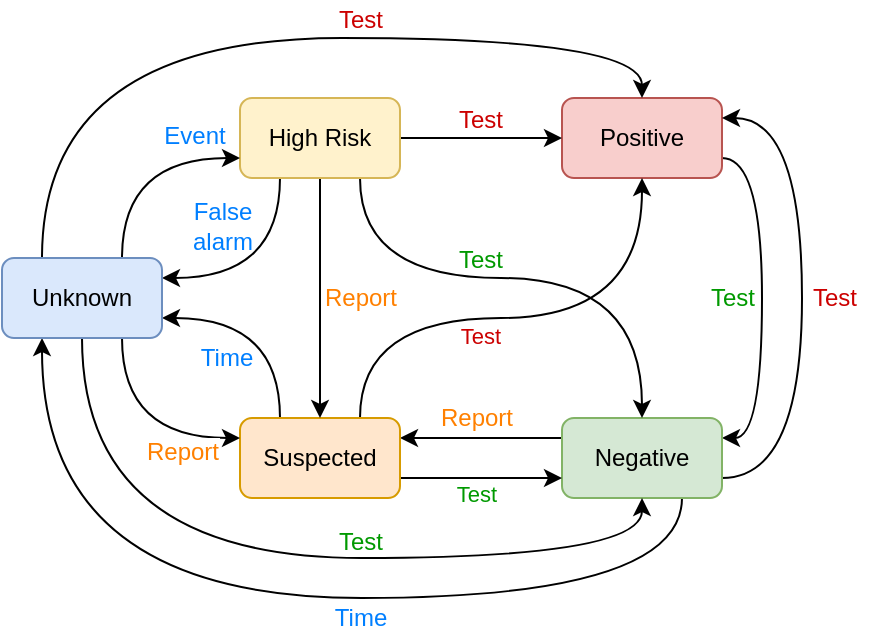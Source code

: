<mxfile version="12.9.11" type="device"><diagram id="AtGmQHNAgPUvo9p_gRXL" name="Page-1"><mxGraphModel dx="1352" dy="806" grid="1" gridSize="10" guides="1" tooltips="1" connect="1" arrows="1" fold="1" page="1" pageScale="1" pageWidth="850" pageHeight="1100" math="0" shadow="0"><root><mxCell id="0"/><mxCell id="1" parent="0"/><mxCell id="zZH5D390MIEfNz7n3uPv-103" style="edgeStyle=orthogonalEdgeStyle;curved=1;orthogonalLoop=1;jettySize=auto;html=1;exitX=1;exitY=0.75;exitDx=0;exitDy=0;entryX=1;entryY=0.25;entryDx=0;entryDy=0;startArrow=none;startFill=0;fontColor=#007FFF;" edge="1" parent="1" source="zZH5D390MIEfNz7n3uPv-1" target="zZH5D390MIEfNz7n3uPv-2"><mxGeometry relative="1" as="geometry"><Array as="points"><mxPoint x="460" y="109"/><mxPoint x="460" y="249"/></Array></mxGeometry></mxCell><mxCell id="zZH5D390MIEfNz7n3uPv-1" value="Positive" style="rounded=1;whiteSpace=wrap;html=1;fillColor=#f8cecc;strokeColor=#b85450;" vertex="1" parent="1"><mxGeometry x="360" y="79" width="80" height="40" as="geometry"/></mxCell><mxCell id="zZH5D390MIEfNz7n3uPv-73" style="edgeStyle=orthogonalEdgeStyle;curved=1;orthogonalLoop=1;jettySize=auto;html=1;exitX=0;exitY=0.25;exitDx=0;exitDy=0;entryX=1;entryY=0.25;entryDx=0;entryDy=0;" edge="1" parent="1" source="zZH5D390MIEfNz7n3uPv-2" target="zZH5D390MIEfNz7n3uPv-3"><mxGeometry relative="1" as="geometry"/></mxCell><mxCell id="zZH5D390MIEfNz7n3uPv-86" style="edgeStyle=orthogonalEdgeStyle;curved=1;orthogonalLoop=1;jettySize=auto;html=1;exitX=0.75;exitY=1;exitDx=0;exitDy=0;entryX=0.25;entryY=1;entryDx=0;entryDy=0;" edge="1" parent="1" source="zZH5D390MIEfNz7n3uPv-2" target="zZH5D390MIEfNz7n3uPv-5"><mxGeometry relative="1" as="geometry"><Array as="points"><mxPoint x="420" y="329"/><mxPoint x="100" y="329"/></Array></mxGeometry></mxCell><mxCell id="zZH5D390MIEfNz7n3uPv-104" style="edgeStyle=orthogonalEdgeStyle;curved=1;orthogonalLoop=1;jettySize=auto;html=1;exitX=1;exitY=0.75;exitDx=0;exitDy=0;entryX=1;entryY=0.25;entryDx=0;entryDy=0;startArrow=none;startFill=0;fontColor=#007FFF;" edge="1" parent="1" source="zZH5D390MIEfNz7n3uPv-2" target="zZH5D390MIEfNz7n3uPv-1"><mxGeometry relative="1" as="geometry"><Array as="points"><mxPoint x="480" y="269"/><mxPoint x="480" y="89"/></Array></mxGeometry></mxCell><mxCell id="zZH5D390MIEfNz7n3uPv-2" value="Negative" style="rounded=1;whiteSpace=wrap;html=1;fillColor=#d5e8d4;strokeColor=#82b366;" vertex="1" parent="1"><mxGeometry x="360" y="239" width="80" height="40" as="geometry"/></mxCell><mxCell id="zZH5D390MIEfNz7n3uPv-72" style="edgeStyle=orthogonalEdgeStyle;curved=1;orthogonalLoop=1;jettySize=auto;html=1;exitX=1;exitY=0.75;exitDx=0;exitDy=0;entryX=0;entryY=0.75;entryDx=0;entryDy=0;" edge="1" parent="1" source="zZH5D390MIEfNz7n3uPv-3" target="zZH5D390MIEfNz7n3uPv-2"><mxGeometry relative="1" as="geometry"/></mxCell><mxCell id="zZH5D390MIEfNz7n3uPv-74" value="Test" style="edgeLabel;html=1;align=center;verticalAlign=middle;resizable=0;points=[];fontColor=#009900;" vertex="1" connectable="0" parent="zZH5D390MIEfNz7n3uPv-72"><mxGeometry x="-0.469" y="-11" relative="1" as="geometry"><mxPoint x="16" y="-3" as="offset"/></mxGeometry></mxCell><mxCell id="zZH5D390MIEfNz7n3uPv-80" style="edgeStyle=orthogonalEdgeStyle;curved=1;orthogonalLoop=1;jettySize=auto;html=1;exitX=0.75;exitY=0;exitDx=0;exitDy=0;entryX=0.5;entryY=1;entryDx=0;entryDy=0;" edge="1" parent="1" source="zZH5D390MIEfNz7n3uPv-3" target="zZH5D390MIEfNz7n3uPv-1"><mxGeometry relative="1" as="geometry"><Array as="points"><mxPoint x="259" y="189"/><mxPoint x="400" y="189"/></Array></mxGeometry></mxCell><mxCell id="zZH5D390MIEfNz7n3uPv-82" value="Test" style="edgeLabel;html=1;align=center;verticalAlign=middle;resizable=0;points=[];fontColor=#CC0000;" vertex="1" connectable="0" parent="zZH5D390MIEfNz7n3uPv-80"><mxGeometry x="0.031" y="-11" relative="1" as="geometry"><mxPoint x="-25" y="-2" as="offset"/></mxGeometry></mxCell><mxCell id="zZH5D390MIEfNz7n3uPv-94" style="edgeStyle=orthogonalEdgeStyle;curved=1;orthogonalLoop=1;jettySize=auto;html=1;exitX=0.25;exitY=0;exitDx=0;exitDy=0;entryX=1;entryY=0.75;entryDx=0;entryDy=0;startArrow=none;startFill=0;fontColor=#FF8000;" edge="1" parent="1" source="zZH5D390MIEfNz7n3uPv-3" target="zZH5D390MIEfNz7n3uPv-5"><mxGeometry relative="1" as="geometry"/></mxCell><mxCell id="zZH5D390MIEfNz7n3uPv-3" value="Suspected" style="rounded=1;whiteSpace=wrap;html=1;fillColor=#ffe6cc;strokeColor=#d79b00;" vertex="1" parent="1"><mxGeometry x="199" y="239" width="80" height="40" as="geometry"/></mxCell><mxCell id="zZH5D390MIEfNz7n3uPv-76" style="edgeStyle=orthogonalEdgeStyle;curved=1;orthogonalLoop=1;jettySize=auto;html=1;exitX=1;exitY=0.5;exitDx=0;exitDy=0;entryX=0;entryY=0.5;entryDx=0;entryDy=0;" edge="1" parent="1" source="zZH5D390MIEfNz7n3uPv-4" target="zZH5D390MIEfNz7n3uPv-1"><mxGeometry relative="1" as="geometry"/></mxCell><mxCell id="zZH5D390MIEfNz7n3uPv-84" style="edgeStyle=orthogonalEdgeStyle;curved=1;orthogonalLoop=1;jettySize=auto;html=1;exitX=0.75;exitY=1;exitDx=0;exitDy=0;entryX=0.5;entryY=0;entryDx=0;entryDy=0;" edge="1" parent="1" source="zZH5D390MIEfNz7n3uPv-4" target="zZH5D390MIEfNz7n3uPv-2"><mxGeometry relative="1" as="geometry"><Array as="points"><mxPoint x="259" y="169"/><mxPoint x="400" y="169"/></Array></mxGeometry></mxCell><mxCell id="zZH5D390MIEfNz7n3uPv-91" style="edgeStyle=orthogonalEdgeStyle;curved=1;orthogonalLoop=1;jettySize=auto;html=1;exitX=0.5;exitY=1;exitDx=0;exitDy=0;entryX=0.5;entryY=0;entryDx=0;entryDy=0;startArrow=none;startFill=0;fontColor=#FFB366;" edge="1" parent="1" source="zZH5D390MIEfNz7n3uPv-4" target="zZH5D390MIEfNz7n3uPv-3"><mxGeometry relative="1" as="geometry"/></mxCell><mxCell id="zZH5D390MIEfNz7n3uPv-98" style="edgeStyle=orthogonalEdgeStyle;curved=1;orthogonalLoop=1;jettySize=auto;html=1;exitX=0.25;exitY=1;exitDx=0;exitDy=0;entryX=1;entryY=0.25;entryDx=0;entryDy=0;startArrow=none;startFill=0;fontColor=#FF8000;" edge="1" parent="1" source="zZH5D390MIEfNz7n3uPv-4" target="zZH5D390MIEfNz7n3uPv-5"><mxGeometry relative="1" as="geometry"/></mxCell><mxCell id="zZH5D390MIEfNz7n3uPv-4" value="High Risk" style="rounded=1;whiteSpace=wrap;html=1;fillColor=#fff2cc;strokeColor=#d6b656;" vertex="1" parent="1"><mxGeometry x="199" y="79" width="80" height="40" as="geometry"/></mxCell><mxCell id="zZH5D390MIEfNz7n3uPv-85" style="edgeStyle=orthogonalEdgeStyle;curved=1;orthogonalLoop=1;jettySize=auto;html=1;exitX=0.5;exitY=1;exitDx=0;exitDy=0;entryX=0.5;entryY=1;entryDx=0;entryDy=0;" edge="1" parent="1" source="zZH5D390MIEfNz7n3uPv-5" target="zZH5D390MIEfNz7n3uPv-2"><mxGeometry relative="1" as="geometry"><Array as="points"><mxPoint x="120" y="309"/><mxPoint x="400" y="309"/></Array></mxGeometry></mxCell><mxCell id="zZH5D390MIEfNz7n3uPv-88" style="edgeStyle=orthogonalEdgeStyle;curved=1;orthogonalLoop=1;jettySize=auto;html=1;exitX=0.25;exitY=0;exitDx=0;exitDy=0;entryX=0.5;entryY=0;entryDx=0;entryDy=0;" edge="1" parent="1" source="zZH5D390MIEfNz7n3uPv-5" target="zZH5D390MIEfNz7n3uPv-1"><mxGeometry relative="1" as="geometry"><Array as="points"><mxPoint x="100" y="49"/><mxPoint x="400" y="49"/></Array></mxGeometry></mxCell><mxCell id="zZH5D390MIEfNz7n3uPv-93" style="edgeStyle=orthogonalEdgeStyle;curved=1;orthogonalLoop=1;jettySize=auto;html=1;exitX=0.75;exitY=1;exitDx=0;exitDy=0;entryX=0;entryY=0.25;entryDx=0;entryDy=0;startArrow=none;startFill=0;fontColor=#FF8000;" edge="1" parent="1" source="zZH5D390MIEfNz7n3uPv-5" target="zZH5D390MIEfNz7n3uPv-3"><mxGeometry relative="1" as="geometry"/></mxCell><mxCell id="zZH5D390MIEfNz7n3uPv-97" style="edgeStyle=orthogonalEdgeStyle;curved=1;orthogonalLoop=1;jettySize=auto;html=1;exitX=0.75;exitY=0;exitDx=0;exitDy=0;entryX=0;entryY=0.75;entryDx=0;entryDy=0;startArrow=none;startFill=0;fontColor=#FF8000;" edge="1" parent="1" source="zZH5D390MIEfNz7n3uPv-5" target="zZH5D390MIEfNz7n3uPv-4"><mxGeometry relative="1" as="geometry"/></mxCell><mxCell id="zZH5D390MIEfNz7n3uPv-5" value="Unknown" style="rounded=1;whiteSpace=wrap;html=1;fillColor=#dae8fc;strokeColor=#6c8ebf;" vertex="1" parent="1"><mxGeometry x="80" y="159" width="80" height="40" as="geometry"/></mxCell><mxCell id="zZH5D390MIEfNz7n3uPv-64" value="False&lt;br&gt;alarm" style="text;html=1;align=center;verticalAlign=middle;resizable=0;points=[];autosize=1;rotation=0;fontColor=#007FFF;" vertex="1" parent="1"><mxGeometry x="165" y="128" width="50" height="30" as="geometry"/></mxCell><mxCell id="zZH5D390MIEfNz7n3uPv-66" value="Test" style="text;html=1;align=center;verticalAlign=middle;resizable=0;points=[];autosize=1;fontColor=#CC0000;" vertex="1" parent="1"><mxGeometry x="239" y="30" width="40" height="20" as="geometry"/></mxCell><mxCell id="zZH5D390MIEfNz7n3uPv-68" value="Test" style="text;html=1;align=center;verticalAlign=middle;resizable=0;points=[];autosize=1;fontColor=#009900;" vertex="1" parent="1"><mxGeometry x="239" y="291" width="40" height="20" as="geometry"/></mxCell><mxCell id="zZH5D390MIEfNz7n3uPv-75" value="Report" style="text;html=1;align=center;verticalAlign=middle;resizable=0;points=[];autosize=1;fontColor=#FF8000;" vertex="1" parent="1"><mxGeometry x="292" y="229" width="50" height="20" as="geometry"/></mxCell><mxCell id="zZH5D390MIEfNz7n3uPv-77" value="Test" style="text;html=1;align=center;verticalAlign=middle;resizable=0;points=[];autosize=1;fontColor=#CC0000;" vertex="1" parent="1"><mxGeometry x="299" y="80" width="40" height="20" as="geometry"/></mxCell><mxCell id="zZH5D390MIEfNz7n3uPv-81" value="Test" style="text;html=1;align=center;verticalAlign=middle;resizable=0;points=[];autosize=1;fontColor=#009900;" vertex="1" parent="1"><mxGeometry x="299" y="150" width="40" height="20" as="geometry"/></mxCell><mxCell id="zZH5D390MIEfNz7n3uPv-87" value="Time" style="text;html=1;align=center;verticalAlign=middle;resizable=0;points=[];autosize=1;fontColor=#007FFF;" vertex="1" parent="1"><mxGeometry x="239" y="329" width="40" height="20" as="geometry"/></mxCell><mxCell id="zZH5D390MIEfNz7n3uPv-92" value="Report" style="text;html=1;align=center;verticalAlign=middle;resizable=0;points=[];autosize=1;fontColor=#FF8000;labelBackgroundColor=#ffffff;" vertex="1" parent="1"><mxGeometry x="234" y="169" width="50" height="20" as="geometry"/></mxCell><mxCell id="zZH5D390MIEfNz7n3uPv-99" value="Report" style="text;html=1;align=center;verticalAlign=middle;resizable=0;points=[];autosize=1;fontColor=#FF8000;labelBackgroundColor=#ffffff;" vertex="1" parent="1"><mxGeometry x="145" y="246" width="50" height="20" as="geometry"/></mxCell><mxCell id="zZH5D390MIEfNz7n3uPv-100" value="Time" style="text;html=1;align=center;verticalAlign=middle;resizable=0;points=[];autosize=1;fontColor=#007FFF;" vertex="1" parent="1"><mxGeometry x="172" y="199" width="40" height="20" as="geometry"/></mxCell><mxCell id="zZH5D390MIEfNz7n3uPv-101" value="Event" style="text;html=1;align=center;verticalAlign=middle;resizable=0;points=[];autosize=1;fontColor=#007FFF;" vertex="1" parent="1"><mxGeometry x="151" y="88" width="50" height="20" as="geometry"/></mxCell><mxCell id="zZH5D390MIEfNz7n3uPv-105" value="Test" style="text;html=1;align=center;verticalAlign=middle;resizable=0;points=[];autosize=1;fontColor=#009900;" vertex="1" parent="1"><mxGeometry x="425" y="169" width="40" height="20" as="geometry"/></mxCell><mxCell id="zZH5D390MIEfNz7n3uPv-106" value="Test" style="text;html=1;align=center;verticalAlign=middle;resizable=0;points=[];autosize=1;fontColor=#CC0000;" vertex="1" parent="1"><mxGeometry x="476" y="169" width="40" height="20" as="geometry"/></mxCell></root></mxGraphModel></diagram></mxfile>